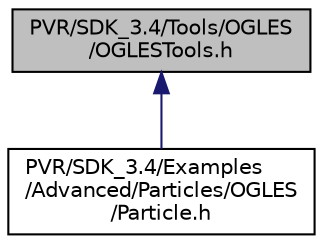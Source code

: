 digraph "PVR/SDK_3.4/Tools/OGLES/OGLESTools.h"
{
  edge [fontname="Helvetica",fontsize="10",labelfontname="Helvetica",labelfontsize="10"];
  node [fontname="Helvetica",fontsize="10",shape=record];
  Node1 [label="PVR/SDK_3.4/Tools/OGLES\l/OGLESTools.h",height=0.2,width=0.4,color="black", fillcolor="grey75", style="filled", fontcolor="black"];
  Node1 -> Node2 [dir="back",color="midnightblue",fontsize="10",style="solid",fontname="Helvetica"];
  Node2 [label="PVR/SDK_3.4/Examples\l/Advanced/Particles/OGLES\l/Particle.h",height=0.2,width=0.4,color="black", fillcolor="white", style="filled",URL="$_p_v_r_2_s_d_k__3_84_2_examples_2_advanced_2_particles_2_o_g_l_e_s_2particle_8h_source.html"];
}
